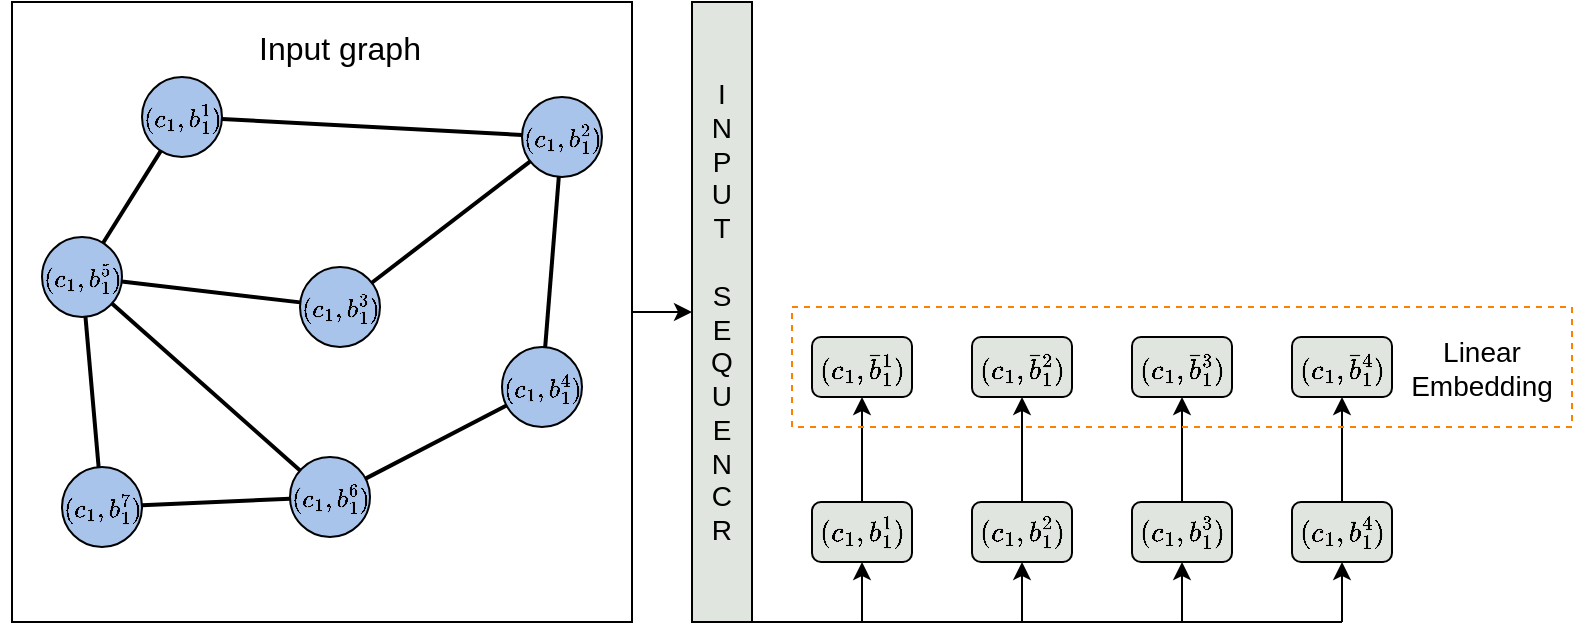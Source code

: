 <mxfile version="15.9.1" type="github">
  <diagram id="h1I-jIf15oPsMgG-KGj4" name="Page-1">
    <mxGraphModel dx="1113" dy="759" grid="1" gridSize="10" guides="1" tooltips="1" connect="1" arrows="1" fold="1" page="1" pageScale="1" pageWidth="1169" pageHeight="827" math="1" shadow="0">
      <root>
        <mxCell id="0" />
        <mxCell id="1" parent="0" />
        <mxCell id="QwG7ELGLsjSeEckzHyIb-3" style="edgeStyle=orthogonalEdgeStyle;rounded=0;orthogonalLoop=1;jettySize=auto;html=1;entryX=0;entryY=0.5;entryDx=0;entryDy=0;fontSize=14;" edge="1" parent="1" source="gv34mnI8brFqdIba_EGr-3" target="QwG7ELGLsjSeEckzHyIb-2">
          <mxGeometry relative="1" as="geometry" />
        </mxCell>
        <mxCell id="gv34mnI8brFqdIba_EGr-3" value="" style="whiteSpace=wrap;html=1;aspect=fixed;strokeColor=#000000;fillColor=none;" parent="1" vertex="1">
          <mxGeometry x="10" y="258" width="310" height="310" as="geometry" />
        </mxCell>
        <mxCell id="gv34mnI8brFqdIba_EGr-102" value="" style="endArrow=none;html=1;rounded=0;strokeColor=#000000;strokeWidth=2;" parent="1" source="gv34mnI8brFqdIba_EGr-115" target="gv34mnI8brFqdIba_EGr-100" edge="1">
          <mxGeometry width="50" height="50" relative="1" as="geometry">
            <mxPoint x="278.74" y="435.534" as="sourcePoint" />
            <mxPoint x="155" y="385.5" as="targetPoint" />
          </mxGeometry>
        </mxCell>
        <mxCell id="gv34mnI8brFqdIba_EGr-119" value="" style="ellipse;whiteSpace=wrap;html=1;aspect=fixed;strokeColor=#000000;fillColor=#A9C4EB;" parent="1" vertex="1">
          <mxGeometry x="255" y="430.5" width="40" height="40" as="geometry" />
        </mxCell>
        <mxCell id="gv34mnI8brFqdIba_EGr-94" value="" style="ellipse;whiteSpace=wrap;html=1;aspect=fixed;strokeColor=#000000;fillColor=#A9C4EB;" parent="1" vertex="1">
          <mxGeometry x="25" y="375.5" width="40" height="40" as="geometry" />
        </mxCell>
        <mxCell id="gv34mnI8brFqdIba_EGr-95" value="" style="ellipse;whiteSpace=wrap;html=1;aspect=fixed;strokeColor=#000000;fillColor=#A9C4EB;" parent="1" vertex="1">
          <mxGeometry x="154" y="390.5" width="40" height="40" as="geometry" />
        </mxCell>
        <mxCell id="gv34mnI8brFqdIba_EGr-96" value="" style="ellipse;whiteSpace=wrap;html=1;aspect=fixed;strokeColor=#000000;fillColor=#A9C4EB;" parent="1" vertex="1">
          <mxGeometry x="35" y="490.5" width="40" height="40" as="geometry" />
        </mxCell>
        <mxCell id="gv34mnI8brFqdIba_EGr-97" value="" style="ellipse;whiteSpace=wrap;html=1;aspect=fixed;strokeColor=#000000;fillColor=#A9C4EB;" parent="1" vertex="1">
          <mxGeometry x="149" y="485.5" width="40" height="40" as="geometry" />
        </mxCell>
        <mxCell id="gv34mnI8brFqdIba_EGr-99" value="" style="ellipse;whiteSpace=wrap;html=1;aspect=fixed;strokeColor=#000000;fillColor=#A9C4EB;" parent="1" vertex="1">
          <mxGeometry x="75" y="295.5" width="40" height="40" as="geometry" />
        </mxCell>
        <mxCell id="gv34mnI8brFqdIba_EGr-100" value="" style="ellipse;whiteSpace=wrap;html=1;aspect=fixed;strokeColor=#000000;fillColor=#A9C4EB;" parent="1" vertex="1">
          <mxGeometry x="265" y="305.5" width="40" height="40" as="geometry" />
        </mxCell>
        <mxCell id="gv34mnI8brFqdIba_EGr-101" value="" style="endArrow=none;html=1;rounded=0;strokeColor=#000000;strokeWidth=2;" parent="1" source="gv34mnI8brFqdIba_EGr-97" target="gv34mnI8brFqdIba_EGr-119" edge="1">
          <mxGeometry width="50" height="50" relative="1" as="geometry">
            <mxPoint x="105" y="435.5" as="sourcePoint" />
            <mxPoint x="257.663" y="468.617" as="targetPoint" />
          </mxGeometry>
        </mxCell>
        <mxCell id="gv34mnI8brFqdIba_EGr-103" value="" style="endArrow=none;html=1;rounded=0;strokeColor=#000000;fontSize=16;fontStyle=1;strokeWidth=2;" parent="1" source="gv34mnI8brFqdIba_EGr-97" target="gv34mnI8brFqdIba_EGr-94" edge="1">
          <mxGeometry width="50" height="50" relative="1" as="geometry">
            <mxPoint x="105" y="435.5" as="sourcePoint" />
            <mxPoint x="155" y="385.5" as="targetPoint" />
          </mxGeometry>
        </mxCell>
        <mxCell id="gv34mnI8brFqdIba_EGr-104" value="" style="endArrow=none;html=1;rounded=0;strokeColor=#000000;strokeWidth=2;" parent="1" source="gv34mnI8brFqdIba_EGr-96" target="gv34mnI8brFqdIba_EGr-97" edge="1">
          <mxGeometry width="50" height="50" relative="1" as="geometry">
            <mxPoint x="105" y="435.5" as="sourcePoint" />
            <mxPoint x="155" y="385.5" as="targetPoint" />
          </mxGeometry>
        </mxCell>
        <mxCell id="gv34mnI8brFqdIba_EGr-105" value="" style="endArrow=none;html=1;rounded=0;strokeColor=#000000;strokeWidth=2;" parent="1" source="gv34mnI8brFqdIba_EGr-99" target="gv34mnI8brFqdIba_EGr-100" edge="1">
          <mxGeometry width="50" height="50" relative="1" as="geometry">
            <mxPoint x="105" y="435.5" as="sourcePoint" />
            <mxPoint x="155" y="385.5" as="targetPoint" />
          </mxGeometry>
        </mxCell>
        <mxCell id="gv34mnI8brFqdIba_EGr-106" value="" style="endArrow=none;html=1;rounded=0;strokeColor=#000000;strokeWidth=2;" parent="1" source="gv34mnI8brFqdIba_EGr-94" target="gv34mnI8brFqdIba_EGr-95" edge="1">
          <mxGeometry width="50" height="50" relative="1" as="geometry">
            <mxPoint x="105" y="435.5" as="sourcePoint" />
            <mxPoint x="155" y="385.5" as="targetPoint" />
          </mxGeometry>
        </mxCell>
        <mxCell id="gv34mnI8brFqdIba_EGr-107" value="" style="endArrow=none;html=1;rounded=0;strokeColor=#000000;strokeWidth=2;" parent="1" source="gv34mnI8brFqdIba_EGr-94" target="gv34mnI8brFqdIba_EGr-99" edge="1">
          <mxGeometry width="50" height="50" relative="1" as="geometry">
            <mxPoint x="105" y="435.5" as="sourcePoint" />
            <mxPoint x="155" y="385.5" as="targetPoint" />
          </mxGeometry>
        </mxCell>
        <mxCell id="gv34mnI8brFqdIba_EGr-109" value="" style="endArrow=none;html=1;rounded=0;strokeColor=#000000;strokeWidth=2;" parent="1" source="gv34mnI8brFqdIba_EGr-96" target="gv34mnI8brFqdIba_EGr-94" edge="1">
          <mxGeometry width="50" height="50" relative="1" as="geometry">
            <mxPoint x="105" y="435.5" as="sourcePoint" />
            <mxPoint x="155" y="385.5" as="targetPoint" />
          </mxGeometry>
        </mxCell>
        <mxCell id="gv34mnI8brFqdIba_EGr-110" value="" style="endArrow=none;html=1;rounded=0;strokeColor=#000000;strokeWidth=2;" parent="1" source="gv34mnI8brFqdIba_EGr-95" target="gv34mnI8brFqdIba_EGr-100" edge="1">
          <mxGeometry width="50" height="50" relative="1" as="geometry">
            <mxPoint x="105" y="435.5" as="sourcePoint" />
            <mxPoint x="155" y="385.5" as="targetPoint" />
          </mxGeometry>
        </mxCell>
        <mxCell id="gv34mnI8brFqdIba_EGr-111" value="&lt;font style=&quot;font-size: 11px;&quot;&gt;$$(c_1,b^1_1)$$&lt;/font&gt;" style="text;html=1;strokeColor=none;fillColor=none;align=center;verticalAlign=middle;whiteSpace=wrap;rounded=0;fontSize=11;" parent="1" vertex="1">
          <mxGeometry x="80" y="300.5" width="30" height="30" as="geometry" />
        </mxCell>
        <mxCell id="gv34mnI8brFqdIba_EGr-112" value="&lt;span style=&quot;font-size: 11px;&quot;&gt;$$(c_1,b^7_1)$$&lt;/span&gt;" style="text;html=1;strokeColor=none;fillColor=none;align=center;verticalAlign=middle;whiteSpace=wrap;rounded=0;fontSize=11;" parent="1" vertex="1">
          <mxGeometry x="40" y="495.5" width="30" height="30" as="geometry" />
        </mxCell>
        <mxCell id="gv34mnI8brFqdIba_EGr-113" value="&lt;span style=&quot;font-size: 11px;&quot;&gt;$$(c_1,b^5_1)$$&lt;/span&gt;" style="text;html=1;strokeColor=none;fillColor=none;align=center;verticalAlign=middle;whiteSpace=wrap;rounded=0;fontSize=11;" parent="1" vertex="1">
          <mxGeometry x="30" y="380.5" width="30" height="30" as="geometry" />
        </mxCell>
        <mxCell id="gv34mnI8brFqdIba_EGr-114" value="&lt;span style=&quot;font-size: 11px;&quot;&gt;$$(c_1,b^6_1)$$&lt;/span&gt;" style="text;html=1;strokeColor=none;fillColor=none;align=center;verticalAlign=middle;whiteSpace=wrap;rounded=0;fontSize=11;" parent="1" vertex="1">
          <mxGeometry x="154" y="490.5" width="30" height="30" as="geometry" />
        </mxCell>
        <mxCell id="gv34mnI8brFqdIba_EGr-115" value="&lt;span style=&quot;font-size: 11px;&quot;&gt;$$(c_1,b^4_1)$$&lt;/span&gt;" style="text;html=1;strokeColor=none;fillColor=none;align=center;verticalAlign=middle;whiteSpace=wrap;rounded=0;fontSize=11;" parent="1" vertex="1">
          <mxGeometry x="260" y="435.5" width="30" height="30" as="geometry" />
        </mxCell>
        <mxCell id="gv34mnI8brFqdIba_EGr-116" value="&lt;span style=&quot;font-size: 11px;&quot;&gt;$$(c_1,b^3_1)$$&lt;/span&gt;" style="text;html=1;strokeColor=none;fillColor=none;align=center;verticalAlign=middle;whiteSpace=wrap;rounded=0;fontSize=11;" parent="1" vertex="1">
          <mxGeometry x="159" y="395.5" width="30" height="30" as="geometry" />
        </mxCell>
        <mxCell id="gv34mnI8brFqdIba_EGr-117" value="&lt;span style=&quot;font-size: 11px;&quot;&gt;$$(c_1,b^2_1)$$&lt;/span&gt;" style="text;html=1;strokeColor=none;fillColor=none;align=center;verticalAlign=middle;whiteSpace=wrap;rounded=0;fontSize=11;" parent="1" vertex="1">
          <mxGeometry x="270" y="310.5" width="30" height="30" as="geometry" />
        </mxCell>
        <mxCell id="QwG7ELGLsjSeEckzHyIb-1" value="" style="rounded=0;whiteSpace=wrap;html=1;fillColor=none;" vertex="1" parent="1">
          <mxGeometry x="350" y="258" width="30" height="310" as="geometry" />
        </mxCell>
        <mxCell id="QwG7ELGLsjSeEckzHyIb-2" value="&lt;font style=&quot;font-size: 14px;&quot;&gt;I&lt;br style=&quot;font-size: 14px;&quot;&gt;N&lt;br style=&quot;font-size: 14px;&quot;&gt;P&lt;br style=&quot;font-size: 14px;&quot;&gt;U&lt;br style=&quot;font-size: 14px;&quot;&gt;T&lt;br style=&quot;font-size: 14px;&quot;&gt;&amp;nbsp;&lt;br style=&quot;font-size: 14px;&quot;&gt;S&lt;br style=&quot;font-size: 14px;&quot;&gt;E&lt;br style=&quot;font-size: 14px;&quot;&gt;Q&lt;br style=&quot;font-size: 14px;&quot;&gt;U&lt;br style=&quot;font-size: 14px;&quot;&gt;E&lt;br style=&quot;font-size: 14px;&quot;&gt;N&lt;br style=&quot;font-size: 14px;&quot;&gt;C&lt;br style=&quot;font-size: 14px;&quot;&gt;R&lt;/font&gt;" style="text;html=1;strokeColor=#000000;fillColor=#E0E5DF;align=center;verticalAlign=middle;whiteSpace=wrap;rounded=0;fontSize=14;" vertex="1" parent="1">
          <mxGeometry x="350" y="258" width="30" height="310" as="geometry" />
        </mxCell>
        <mxCell id="QwG7ELGLsjSeEckzHyIb-4" value="Input graph" style="text;html=1;strokeColor=none;fillColor=none;align=center;verticalAlign=middle;whiteSpace=wrap;rounded=0;fontSize=16;" vertex="1" parent="1">
          <mxGeometry x="129" y="265.5" width="90" height="30" as="geometry" />
        </mxCell>
        <mxCell id="QwG7ELGLsjSeEckzHyIb-5" value="" style="endArrow=none;html=1;rounded=0;fontSize=16;exitX=1;exitY=1;exitDx=0;exitDy=0;shadow=0;targetPerimeterSpacing=0;" edge="1" parent="1" source="QwG7ELGLsjSeEckzHyIb-2">
          <mxGeometry width="50" height="50" relative="1" as="geometry">
            <mxPoint x="400" y="548" as="sourcePoint" />
            <mxPoint x="675" y="568" as="targetPoint" />
            <Array as="points">
              <mxPoint x="500" y="568" />
            </Array>
          </mxGeometry>
        </mxCell>
        <mxCell id="QwG7ELGLsjSeEckzHyIb-6" value="" style="rounded=1;whiteSpace=wrap;html=1;fontSize=16;fillColor=#E0E5DF;" vertex="1" parent="1">
          <mxGeometry x="410" y="508" width="50" height="30" as="geometry" />
        </mxCell>
        <mxCell id="QwG7ELGLsjSeEckzHyIb-20" value="" style="edgeStyle=orthogonalEdgeStyle;rounded=0;orthogonalLoop=1;jettySize=auto;html=1;fontSize=12;" edge="1" parent="1" source="QwG7ELGLsjSeEckzHyIb-7" target="QwG7ELGLsjSeEckzHyIb-15">
          <mxGeometry relative="1" as="geometry" />
        </mxCell>
        <mxCell id="QwG7ELGLsjSeEckzHyIb-7" value="&lt;span style=&quot;color: rgb(0 , 0 , 0) ; font-family: &amp;#34;helvetica&amp;#34; ; font-size: 12px ; font-style: normal ; font-weight: normal ; letter-spacing: normal ; text-align: center ; text-indent: 0px ; text-transform: none ; word-spacing: 0px ; background-color: rgb(248 , 249 , 250) ; text-decoration: none ; display: inline ; float: none&quot;&gt;$$(c_1,b^2_1)$$&lt;/span&gt;" style="rounded=1;whiteSpace=wrap;html=1;fontSize=16;fillColor=#E0E5DF;" vertex="1" parent="1">
          <mxGeometry x="490" y="508" width="50" height="30" as="geometry" />
        </mxCell>
        <mxCell id="QwG7ELGLsjSeEckzHyIb-21" value="" style="edgeStyle=orthogonalEdgeStyle;rounded=0;orthogonalLoop=1;jettySize=auto;html=1;fontSize=12;" edge="1" parent="1" source="QwG7ELGLsjSeEckzHyIb-8" target="QwG7ELGLsjSeEckzHyIb-17">
          <mxGeometry relative="1" as="geometry" />
        </mxCell>
        <mxCell id="QwG7ELGLsjSeEckzHyIb-8" value="&lt;span style=&quot;font-size: 12px&quot;&gt;$$(c_1,b^3_1)$$&lt;/span&gt;" style="rounded=1;whiteSpace=wrap;html=1;fontSize=16;fillColor=#E0E5DF;" vertex="1" parent="1">
          <mxGeometry x="570" y="508" width="50" height="30" as="geometry" />
        </mxCell>
        <mxCell id="QwG7ELGLsjSeEckzHyIb-22" value="" style="edgeStyle=orthogonalEdgeStyle;rounded=0;orthogonalLoop=1;jettySize=auto;html=1;fontSize=12;" edge="1" parent="1" source="QwG7ELGLsjSeEckzHyIb-9" target="QwG7ELGLsjSeEckzHyIb-18">
          <mxGeometry relative="1" as="geometry" />
        </mxCell>
        <mxCell id="QwG7ELGLsjSeEckzHyIb-9" value="&lt;span style=&quot;font-size: 12px&quot;&gt;$$(c_1,b^4_1)$$&lt;/span&gt;" style="rounded=1;whiteSpace=wrap;html=1;fontSize=16;fillColor=#E0E5DF;" vertex="1" parent="1">
          <mxGeometry x="650" y="508" width="50" height="30" as="geometry" />
        </mxCell>
        <mxCell id="QwG7ELGLsjSeEckzHyIb-10" value="" style="endArrow=classic;html=1;rounded=0;fontSize=16;" edge="1" parent="1" target="QwG7ELGLsjSeEckzHyIb-6">
          <mxGeometry width="50" height="50" relative="1" as="geometry">
            <mxPoint x="435" y="568" as="sourcePoint" />
            <mxPoint x="560" y="438" as="targetPoint" />
          </mxGeometry>
        </mxCell>
        <mxCell id="QwG7ELGLsjSeEckzHyIb-11" value="" style="endArrow=classic;html=1;rounded=0;fontSize=16;" edge="1" parent="1" target="QwG7ELGLsjSeEckzHyIb-9">
          <mxGeometry width="50" height="50" relative="1" as="geometry">
            <mxPoint x="675" y="568" as="sourcePoint" />
            <mxPoint x="570" y="438" as="targetPoint" />
          </mxGeometry>
        </mxCell>
        <mxCell id="QwG7ELGLsjSeEckzHyIb-12" value="" style="endArrow=classic;html=1;rounded=0;fontSize=16;" edge="1" parent="1" target="QwG7ELGLsjSeEckzHyIb-8">
          <mxGeometry width="50" height="50" relative="1" as="geometry">
            <mxPoint x="595" y="568" as="sourcePoint" />
            <mxPoint x="560" y="438" as="targetPoint" />
          </mxGeometry>
        </mxCell>
        <mxCell id="QwG7ELGLsjSeEckzHyIb-13" value="" style="endArrow=classic;html=1;rounded=0;fontSize=16;" edge="1" parent="1" target="QwG7ELGLsjSeEckzHyIb-7">
          <mxGeometry width="50" height="50" relative="1" as="geometry">
            <mxPoint x="515" y="568" as="sourcePoint" />
            <mxPoint x="530" y="628" as="targetPoint" />
          </mxGeometry>
        </mxCell>
        <mxCell id="QwG7ELGLsjSeEckzHyIb-19" value="" style="edgeStyle=orthogonalEdgeStyle;rounded=0;orthogonalLoop=1;jettySize=auto;html=1;fontSize=12;" edge="1" parent="1" source="QwG7ELGLsjSeEckzHyIb-14" target="QwG7ELGLsjSeEckzHyIb-16">
          <mxGeometry relative="1" as="geometry" />
        </mxCell>
        <mxCell id="QwG7ELGLsjSeEckzHyIb-14" value="&lt;font style=&quot;font-size: 12px&quot;&gt;$$(c_1,b^1_1)$$&lt;/font&gt;" style="text;html=1;strokeColor=none;fillColor=none;align=center;verticalAlign=middle;whiteSpace=wrap;rounded=0;fontSize=11;" vertex="1" parent="1">
          <mxGeometry x="420" y="508" width="30" height="30" as="geometry" />
        </mxCell>
        <mxCell id="QwG7ELGLsjSeEckzHyIb-15" value="&lt;span style=&quot;color: rgb(0 , 0 , 0) ; font-family: &amp;#34;helvetica&amp;#34; ; font-size: 12px ; font-style: normal ; font-weight: normal ; letter-spacing: normal ; text-align: center ; text-indent: 0px ; text-transform: none ; word-spacing: 0px ; background-color: rgb(248 , 249 , 250) ; text-decoration: none ; display: inline ; float: none&quot;&gt;$$(c_1,\bar{b}^2_1)$$&lt;/span&gt;" style="rounded=1;whiteSpace=wrap;html=1;fontSize=16;fillColor=#E0E5DF;" vertex="1" parent="1">
          <mxGeometry x="490" y="425.5" width="50" height="30" as="geometry" />
        </mxCell>
        <mxCell id="QwG7ELGLsjSeEckzHyIb-16" value="&lt;span style=&quot;color: rgb(0 , 0 , 0) ; font-family: &amp;#34;helvetica&amp;#34; ; font-size: 12px ; font-style: normal ; font-weight: normal ; letter-spacing: normal ; text-align: center ; text-indent: 0px ; text-transform: none ; word-spacing: 0px ; background-color: rgb(248 , 249 , 250) ; text-decoration: none ; display: inline ; float: none&quot;&gt;$$(c_1,\bar{b}^1_1)$$&lt;/span&gt;" style="rounded=1;whiteSpace=wrap;html=1;fontSize=16;fillColor=#E0E5DF;" vertex="1" parent="1">
          <mxGeometry x="410" y="425.5" width="50" height="30" as="geometry" />
        </mxCell>
        <mxCell id="QwG7ELGLsjSeEckzHyIb-17" value="&lt;span style=&quot;color: rgb(0 , 0 , 0) ; font-family: &amp;#34;helvetica&amp;#34; ; font-size: 12px ; font-style: normal ; font-weight: normal ; letter-spacing: normal ; text-align: center ; text-indent: 0px ; text-transform: none ; word-spacing: 0px ; background-color: rgb(248 , 249 , 250) ; text-decoration: none ; display: inline ; float: none&quot;&gt;$$(c_1,\bar{b}^3_1)$$&lt;/span&gt;" style="rounded=1;whiteSpace=wrap;html=1;fontSize=16;fillColor=#E0E5DF;" vertex="1" parent="1">
          <mxGeometry x="570" y="425.5" width="50" height="30" as="geometry" />
        </mxCell>
        <mxCell id="QwG7ELGLsjSeEckzHyIb-18" value="&lt;span style=&quot;color: rgb(0 , 0 , 0) ; font-family: &amp;#34;helvetica&amp;#34; ; font-size: 12px ; font-style: normal ; font-weight: normal ; letter-spacing: normal ; text-align: center ; text-indent: 0px ; text-transform: none ; word-spacing: 0px ; background-color: rgb(248 , 249 , 250) ; text-decoration: none ; display: inline ; float: none&quot;&gt;$$(c_1,\bar{b}^4_1)$$&lt;/span&gt;" style="rounded=1;whiteSpace=wrap;html=1;fontSize=16;fillColor=#E0E5DF;" vertex="1" parent="1">
          <mxGeometry x="650" y="425.5" width="50" height="30" as="geometry" />
        </mxCell>
        <mxCell id="QwG7ELGLsjSeEckzHyIb-23" value="" style="rounded=0;whiteSpace=wrap;html=1;fontSize=12;strokeColor=#FF8000;fillColor=none;dashed=1;" vertex="1" parent="1">
          <mxGeometry x="400" y="410.5" width="390" height="60" as="geometry" />
        </mxCell>
        <mxCell id="QwG7ELGLsjSeEckzHyIb-24" value="&lt;font style=&quot;font-size: 14px&quot;&gt;Linear&lt;br&gt;Embedding&lt;/font&gt;" style="text;html=1;strokeColor=none;fillColor=none;align=center;verticalAlign=middle;whiteSpace=wrap;rounded=0;dashed=1;fontSize=12;" vertex="1" parent="1">
          <mxGeometry x="700" y="425.5" width="90" height="30" as="geometry" />
        </mxCell>
      </root>
    </mxGraphModel>
  </diagram>
</mxfile>
